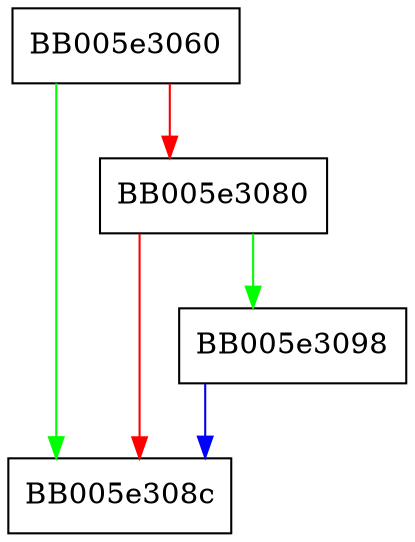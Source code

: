 digraph HMAC_CTX_new {
  node [shape="box"];
  graph [splines=ortho];
  BB005e3060 -> BB005e308c [color="green"];
  BB005e3060 -> BB005e3080 [color="red"];
  BB005e3080 -> BB005e3098 [color="green"];
  BB005e3080 -> BB005e308c [color="red"];
  BB005e3098 -> BB005e308c [color="blue"];
}